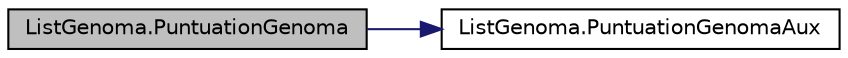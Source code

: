 digraph "ListGenoma.PuntuationGenoma"
{
 // LATEX_PDF_SIZE
  edge [fontname="Helvetica",fontsize="10",labelfontname="Helvetica",labelfontsize="10"];
  node [fontname="Helvetica",fontsize="10",shape=record];
  rankdir="LR";
  Node1 [label="ListGenoma.PuntuationGenoma",height=0.2,width=0.4,color="black", fillcolor="grey75", style="filled", fontcolor="black",tooltip="PuntuationGenoma() Genera la puntuacion en base a la suma de los genes de los genomas."];
  Node1 -> Node2 [color="midnightblue",fontsize="10",style="solid",fontname="Helvetica"];
  Node2 [label="ListGenoma.PuntuationGenomaAux",height=0.2,width=0.4,color="black", fillcolor="white", style="filled",URL="$class_list_genoma.html#adbb7a7c46826392493b653e7eb98a3cf",tooltip="PuntuationGenomaAux() se usa para calcular que tanto se tiene cada gen."];
}
